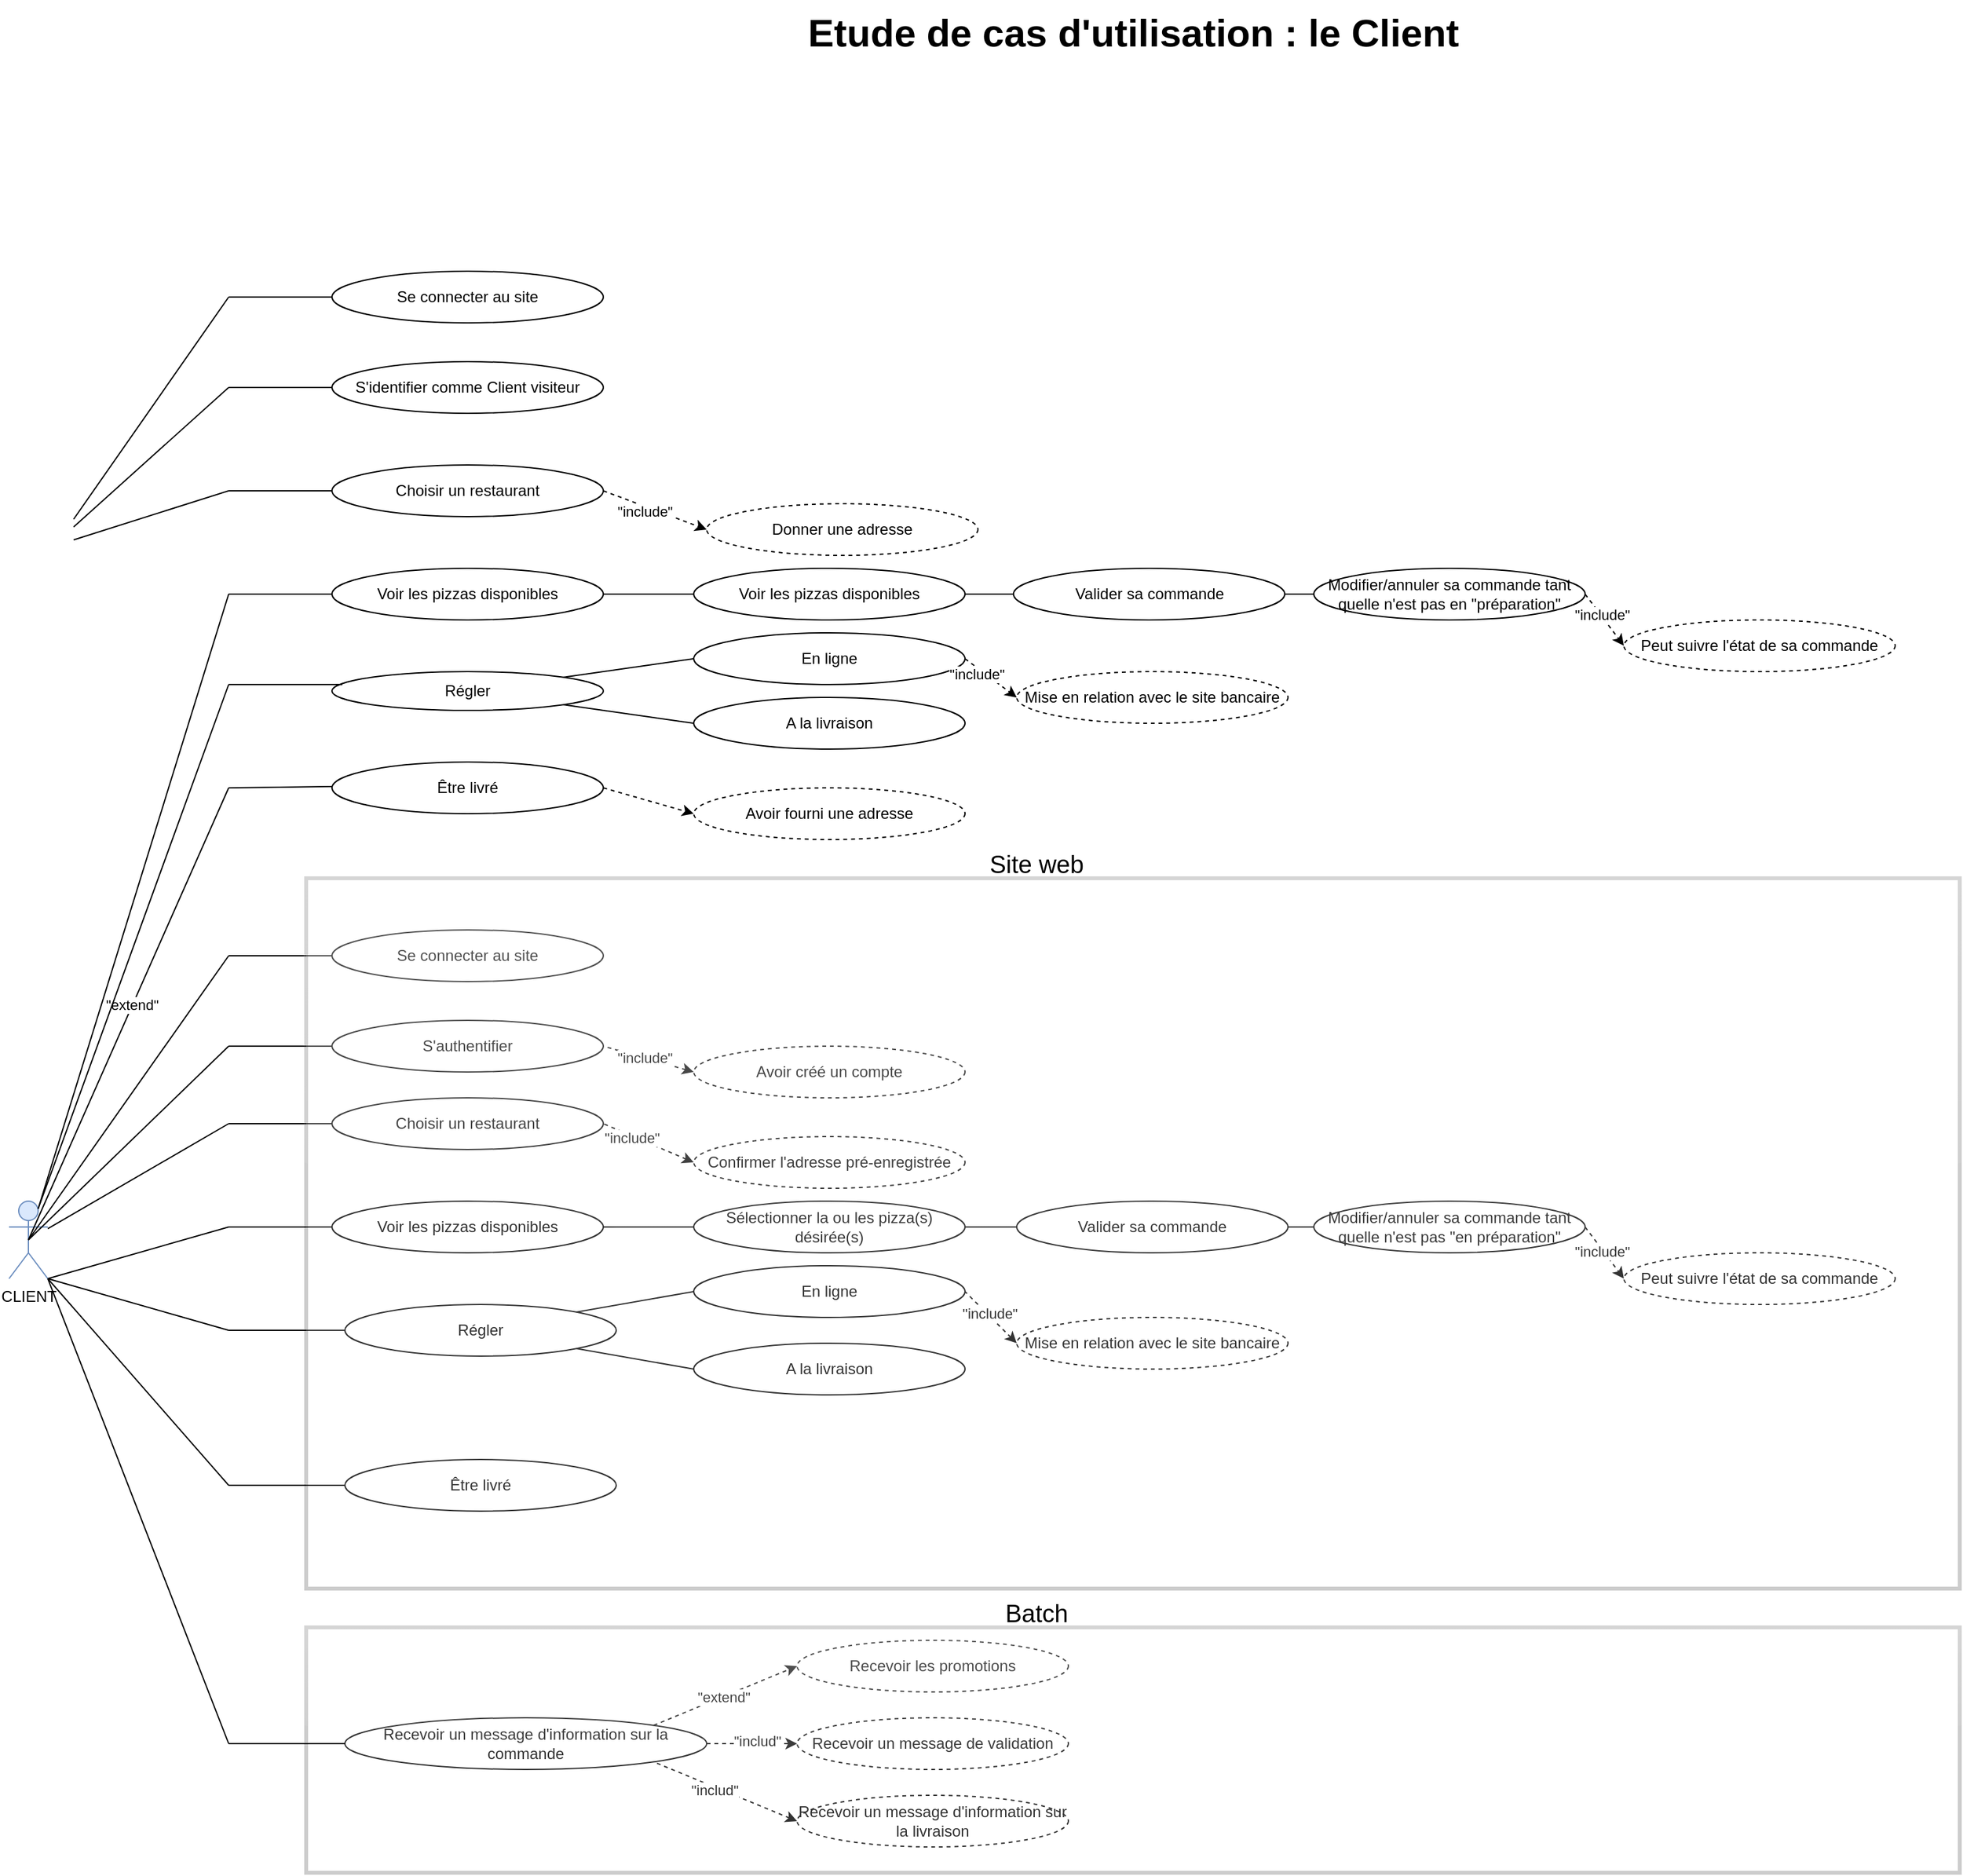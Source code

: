 <mxfile version="13.0.1" type="github">
  <diagram id="K9GapVBDPHIvFuJplNbO" name="Page-1">
    <mxGraphModel dx="946" dy="1691" grid="1" gridSize="10" guides="1" tooltips="1" connect="1" arrows="1" fold="1" page="1" pageScale="1" pageWidth="827" pageHeight="1169" math="0" shadow="0">
      <root>
        <mxCell id="0" />
        <mxCell id="1" parent="0" />
        <mxCell id="MGfbBTOL-nACpGUUXOaL-1" value="CLIENT" style="shape=umlActor;verticalLabelPosition=bottom;labelBackgroundColor=#ffffff;verticalAlign=top;html=1;outlineConnect=0;fillColor=#dae8fc;strokeColor=#6c8ebf;" parent="1" vertex="1">
          <mxGeometry x="30" y="280" width="30" height="60" as="geometry" />
        </mxCell>
        <mxCell id="MGfbBTOL-nACpGUUXOaL-4" value="" style="endArrow=none;html=1;endFill=0;exitX=0.5;exitY=0.5;exitDx=0;exitDy=0;exitPerimeter=0;" parent="1" edge="1" source="MGfbBTOL-nACpGUUXOaL-1">
          <mxGeometry width="50" height="50" relative="1" as="geometry">
            <mxPoint x="80" y="320" as="sourcePoint" />
            <mxPoint x="200" y="90" as="targetPoint" />
          </mxGeometry>
        </mxCell>
        <mxCell id="MGfbBTOL-nACpGUUXOaL-7" value="" style="endArrow=none;html=1;endFill=0;entryX=0;entryY=0.5;entryDx=0;entryDy=0;" parent="1" target="MGfbBTOL-nACpGUUXOaL-9" edge="1">
          <mxGeometry width="50" height="50" relative="1" as="geometry">
            <mxPoint x="200" y="90" as="sourcePoint" />
            <mxPoint x="280" y="80" as="targetPoint" />
          </mxGeometry>
        </mxCell>
        <mxCell id="MGfbBTOL-nACpGUUXOaL-9" value="Se connecter au site" style="ellipse;whiteSpace=wrap;html=1;" parent="1" vertex="1">
          <mxGeometry x="280" y="70" width="210" height="40" as="geometry" />
        </mxCell>
        <mxCell id="MGfbBTOL-nACpGUUXOaL-14" value="" style="endArrow=none;dashed=1;html=1;entryX=1;entryY=0.5;entryDx=0;entryDy=0;endFill=0;startArrow=classic;startFill=1;exitX=0;exitY=0.5;exitDx=0;exitDy=0;" parent="1" source="MGfbBTOL-nACpGUUXOaL-62" target="MGfbBTOL-nACpGUUXOaL-34" edge="1">
          <mxGeometry width="50" height="50" relative="1" as="geometry">
            <mxPoint x="530" y="210" as="sourcePoint" />
            <mxPoint x="490" y="155" as="targetPoint" />
          </mxGeometry>
        </mxCell>
        <mxCell id="MGfbBTOL-nACpGUUXOaL-16" value="&quot;include&quot;" style="edgeLabel;html=1;align=center;verticalAlign=middle;resizable=0;points=[];" parent="MGfbBTOL-nACpGUUXOaL-14" vertex="1" connectable="0">
          <mxGeometry x="0.514" relative="1" as="geometry">
            <mxPoint x="14.99" y="3.74" as="offset" />
          </mxGeometry>
        </mxCell>
        <mxCell id="MGfbBTOL-nACpGUUXOaL-34" value="S&#39;authentifier" style="ellipse;whiteSpace=wrap;html=1;" parent="1" vertex="1">
          <mxGeometry x="280" y="140" width="210" height="40" as="geometry" />
        </mxCell>
        <mxCell id="MGfbBTOL-nACpGUUXOaL-38" value="" style="endArrow=none;html=1;exitX=0.5;exitY=0.5;exitDx=0;exitDy=0;exitPerimeter=0;" parent="1" edge="1" source="MGfbBTOL-nACpGUUXOaL-1">
          <mxGeometry width="50" height="50" relative="1" as="geometry">
            <mxPoint x="80" y="330" as="sourcePoint" />
            <mxPoint x="200" y="160" as="targetPoint" />
          </mxGeometry>
        </mxCell>
        <mxCell id="MGfbBTOL-nACpGUUXOaL-60" value="" style="edgeStyle=orthogonalEdgeStyle;rounded=0;orthogonalLoop=1;jettySize=auto;html=1;endArrow=none;endFill=0;" parent="1" source="MGfbBTOL-nACpGUUXOaL-40" target="MGfbBTOL-nACpGUUXOaL-59" edge="1">
          <mxGeometry relative="1" as="geometry" />
        </mxCell>
        <mxCell id="MGfbBTOL-nACpGUUXOaL-40" value="Voir les pizzas disponibles" style="ellipse;whiteSpace=wrap;html=1;" parent="1" vertex="1">
          <mxGeometry x="280" y="280" width="210" height="40" as="geometry" />
        </mxCell>
        <mxCell id="MGfbBTOL-nACpGUUXOaL-59" value="Sélectionner la ou les pizza(s) désirée(s)" style="ellipse;whiteSpace=wrap;html=1;" parent="1" vertex="1">
          <mxGeometry x="560" y="280" width="210" height="40" as="geometry" />
        </mxCell>
        <mxCell id="MGfbBTOL-nACpGUUXOaL-58" value="" style="endArrow=none;html=1;exitX=0;exitY=0.5;exitDx=0;exitDy=0;" parent="1" source="MGfbBTOL-nACpGUUXOaL-40" edge="1">
          <mxGeometry width="50" height="50" relative="1" as="geometry">
            <mxPoint x="280" y="300" as="sourcePoint" />
            <mxPoint x="200" y="300" as="targetPoint" />
          </mxGeometry>
        </mxCell>
        <mxCell id="MGfbBTOL-nACpGUUXOaL-61" value="" style="endArrow=none;html=1;exitX=1;exitY=0.5;exitDx=0;exitDy=0;entryX=0;entryY=0.5;entryDx=0;entryDy=0;" parent="1" source="MGfbBTOL-nACpGUUXOaL-59" target="MGfbBTOL-nACpGUUXOaL-72" edge="1">
          <mxGeometry width="50" height="50" relative="1" as="geometry">
            <mxPoint x="740" y="260" as="sourcePoint" />
            <mxPoint x="780" y="260" as="targetPoint" />
          </mxGeometry>
        </mxCell>
        <mxCell id="MGfbBTOL-nACpGUUXOaL-62" value="Avoir créé un compte" style="ellipse;whiteSpace=wrap;html=1;dashed=1;" parent="1" vertex="1">
          <mxGeometry x="560" y="160" width="210" height="40" as="geometry" />
        </mxCell>
        <mxCell id="MGfbBTOL-nACpGUUXOaL-65" value="Modifier/annuler sa commande tant quelle n&#39;est pas &quot;en préparation&quot;" style="ellipse;whiteSpace=wrap;html=1;" parent="1" vertex="1">
          <mxGeometry x="1040" y="280" width="210" height="40" as="geometry" />
        </mxCell>
        <mxCell id="MGfbBTOL-nACpGUUXOaL-67" value="" style="endArrow=classic;dashed=1;html=1;exitX=1;exitY=0.5;exitDx=0;exitDy=0;entryX=0;entryY=0.5;entryDx=0;entryDy=0;startArrow=none;startFill=0;endFill=1;" parent="1" source="MGfbBTOL-nACpGUUXOaL-65" target="MGfbBTOL-nACpGUUXOaL-68" edge="1">
          <mxGeometry width="50" height="50" relative="1" as="geometry">
            <mxPoint x="1030" y="210" as="sourcePoint" />
            <mxPoint x="1020" y="290" as="targetPoint" />
          </mxGeometry>
        </mxCell>
        <mxCell id="MGfbBTOL-nACpGUUXOaL-69" value="&quot;include&quot;&lt;br&gt;" style="edgeLabel;html=1;align=center;verticalAlign=middle;resizable=0;points=[];" parent="MGfbBTOL-nACpGUUXOaL-67" vertex="1" connectable="0">
          <mxGeometry x="-0.1" y="-1" relative="1" as="geometry">
            <mxPoint as="offset" />
          </mxGeometry>
        </mxCell>
        <mxCell id="MGfbBTOL-nACpGUUXOaL-68" value="Peut suivre l&#39;état de sa commande" style="ellipse;whiteSpace=wrap;html=1;dashed=1;" parent="1" vertex="1">
          <mxGeometry x="1280" y="320" width="210" height="40" as="geometry" />
        </mxCell>
        <mxCell id="MGfbBTOL-nACpGUUXOaL-71" value="" style="endArrow=none;html=1;exitX=0;exitY=0.5;exitDx=0;exitDy=0;" parent="1" source="MGfbBTOL-nACpGUUXOaL-74" edge="1">
          <mxGeometry width="50" height="50" relative="1" as="geometry">
            <mxPoint x="280" y="320" as="sourcePoint" />
            <mxPoint x="200" y="380" as="targetPoint" />
          </mxGeometry>
        </mxCell>
        <mxCell id="MGfbBTOL-nACpGUUXOaL-72" value="Valider sa commande" style="ellipse;whiteSpace=wrap;html=1;" parent="1" vertex="1">
          <mxGeometry x="810" y="280" width="210" height="40" as="geometry" />
        </mxCell>
        <mxCell id="MGfbBTOL-nACpGUUXOaL-74" value="Régler" style="ellipse;whiteSpace=wrap;html=1;" parent="1" vertex="1">
          <mxGeometry x="290" y="360" width="210" height="40" as="geometry" />
        </mxCell>
        <mxCell id="MGfbBTOL-nACpGUUXOaL-76" value="" style="endArrow=none;html=1;entryX=1;entryY=0.5;entryDx=0;entryDy=0;exitX=0;exitY=0.5;exitDx=0;exitDy=0;" parent="1" source="MGfbBTOL-nACpGUUXOaL-65" target="MGfbBTOL-nACpGUUXOaL-72" edge="1">
          <mxGeometry width="50" height="50" relative="1" as="geometry">
            <mxPoint x="1130" y="290" as="sourcePoint" />
            <mxPoint x="1180" y="240" as="targetPoint" />
          </mxGeometry>
        </mxCell>
        <mxCell id="MGfbBTOL-nACpGUUXOaL-77" value="En ligne" style="ellipse;whiteSpace=wrap;html=1;" parent="1" vertex="1">
          <mxGeometry x="560" y="330" width="210" height="40" as="geometry" />
        </mxCell>
        <mxCell id="MGfbBTOL-nACpGUUXOaL-79" value="" style="endArrow=none;html=1;exitX=1;exitY=0;exitDx=0;exitDy=0;entryX=0;entryY=0.5;entryDx=0;entryDy=0;" parent="1" source="MGfbBTOL-nACpGUUXOaL-74" target="MGfbBTOL-nACpGUUXOaL-77" edge="1">
          <mxGeometry width="50" height="50" relative="1" as="geometry">
            <mxPoint x="460" y="290" as="sourcePoint" />
            <mxPoint x="510" y="240" as="targetPoint" />
          </mxGeometry>
        </mxCell>
        <mxCell id="MGfbBTOL-nACpGUUXOaL-80" value="" style="endArrow=none;html=1;exitX=1;exitY=1;exitDx=0;exitDy=0;entryX=0;entryY=0.5;entryDx=0;entryDy=0;" parent="1" source="MGfbBTOL-nACpGUUXOaL-74" target="MGfbBTOL-nACpGUUXOaL-81" edge="1">
          <mxGeometry width="50" height="50" relative="1" as="geometry">
            <mxPoint x="460" y="290" as="sourcePoint" />
            <mxPoint x="530" y="390" as="targetPoint" />
          </mxGeometry>
        </mxCell>
        <mxCell id="MGfbBTOL-nACpGUUXOaL-81" value="A la livraison" style="ellipse;whiteSpace=wrap;html=1;" parent="1" vertex="1">
          <mxGeometry x="560" y="390" width="210" height="40" as="geometry" />
        </mxCell>
        <mxCell id="MGfbBTOL-nACpGUUXOaL-85" value="" style="endArrow=none;dashed=1;html=1;entryX=1;entryY=0.5;entryDx=0;entryDy=0;exitX=0;exitY=0.5;exitDx=0;exitDy=0;endFill=0;startArrow=classic;startFill=1;" parent="1" source="MGfbBTOL-nACpGUUXOaL-87" target="MGfbBTOL-nACpGUUXOaL-77" edge="1">
          <mxGeometry width="50" height="50" relative="1" as="geometry">
            <mxPoint x="790" y="330" as="sourcePoint" />
            <mxPoint x="700" y="240" as="targetPoint" />
          </mxGeometry>
        </mxCell>
        <mxCell id="MGfbBTOL-nACpGUUXOaL-86" value="&quot;include&quot;" style="edgeLabel;html=1;align=center;verticalAlign=middle;resizable=0;points=[];" parent="MGfbBTOL-nACpGUUXOaL-85" vertex="1" connectable="0">
          <mxGeometry x="-0.338" y="-1" relative="1" as="geometry">
            <mxPoint x="-8.88" y="-9.33" as="offset" />
          </mxGeometry>
        </mxCell>
        <mxCell id="MGfbBTOL-nACpGUUXOaL-87" value="Mise en relation avec le site bancaire" style="ellipse;whiteSpace=wrap;html=1;dashed=1;" parent="1" vertex="1">
          <mxGeometry x="810" y="370" width="210" height="40" as="geometry" />
        </mxCell>
        <mxCell id="MGfbBTOL-nACpGUUXOaL-90" value="" style="endArrow=none;html=1;entryX=0;entryY=0.5;entryDx=0;entryDy=0;" parent="1" target="MGfbBTOL-nACpGUUXOaL-94" edge="1">
          <mxGeometry width="50" height="50" relative="1" as="geometry">
            <mxPoint x="200" y="500" as="sourcePoint" />
            <mxPoint x="280" y="310" as="targetPoint" />
          </mxGeometry>
        </mxCell>
        <mxCell id="MGfbBTOL-nACpGUUXOaL-94" value="Être livré" style="ellipse;whiteSpace=wrap;html=1;" parent="1" vertex="1">
          <mxGeometry x="290" y="480" width="210" height="40" as="geometry" />
        </mxCell>
        <mxCell id="MGfbBTOL-nACpGUUXOaL-97" value="" style="endArrow=none;html=1;entryX=0;entryY=0.5;entryDx=0;entryDy=0;" parent="1" target="MGfbBTOL-nACpGUUXOaL-34" edge="1">
          <mxGeometry width="50" height="50" relative="1" as="geometry">
            <mxPoint x="200" y="160" as="sourcePoint" />
            <mxPoint x="420" y="240" as="targetPoint" />
          </mxGeometry>
        </mxCell>
        <mxCell id="MGfbBTOL-nACpGUUXOaL-99" value="Choisir un restaurant" style="ellipse;whiteSpace=wrap;html=1;" parent="1" vertex="1">
          <mxGeometry x="280" y="200" width="210" height="40" as="geometry" />
        </mxCell>
        <mxCell id="MGfbBTOL-nACpGUUXOaL-110" value="Confirmer l&#39;adresse pré-enregistrée" style="ellipse;whiteSpace=wrap;html=1;dashed=1;" parent="1" vertex="1">
          <mxGeometry x="560" y="230" width="210" height="40" as="geometry" />
        </mxCell>
        <mxCell id="MGfbBTOL-nACpGUUXOaL-101" value="" style="endArrow=none;html=1;entryX=0;entryY=0.5;entryDx=0;entryDy=0;" parent="1" target="MGfbBTOL-nACpGUUXOaL-99" edge="1">
          <mxGeometry width="50" height="50" relative="1" as="geometry">
            <mxPoint x="200" y="220" as="sourcePoint" />
            <mxPoint x="420" y="240" as="targetPoint" />
          </mxGeometry>
        </mxCell>
        <mxCell id="MGfbBTOL-nACpGUUXOaL-102" value="" style="endArrow=none;html=1;" parent="1" edge="1" source="MGfbBTOL-nACpGUUXOaL-1">
          <mxGeometry width="50" height="50" relative="1" as="geometry">
            <mxPoint x="80" y="340" as="sourcePoint" />
            <mxPoint x="200" y="220" as="targetPoint" />
          </mxGeometry>
        </mxCell>
        <mxCell id="MGfbBTOL-nACpGUUXOaL-113" value="" style="endArrow=none;html=1;dashed=1;entryX=1;entryY=0.5;entryDx=0;entryDy=0;exitX=0;exitY=0.5;exitDx=0;exitDy=0;startArrow=classic;startFill=1;" parent="1" source="MGfbBTOL-nACpGUUXOaL-110" target="MGfbBTOL-nACpGUUXOaL-99" edge="1">
          <mxGeometry width="50" height="50" relative="1" as="geometry">
            <mxPoint x="500" y="340" as="sourcePoint" />
            <mxPoint x="550" y="290" as="targetPoint" />
          </mxGeometry>
        </mxCell>
        <mxCell id="MGfbBTOL-nACpGUUXOaL-114" value="&quot;include&quot;" style="edgeLabel;html=1;align=center;verticalAlign=middle;resizable=0;points=[];" parent="MGfbBTOL-nACpGUUXOaL-113" vertex="1" connectable="0">
          <mxGeometry x="0.379" y="2" relative="1" as="geometry">
            <mxPoint x="1" as="offset" />
          </mxGeometry>
        </mxCell>
        <mxCell id="MGfbBTOL-nACpGUUXOaL-123" value="" style="endArrow=none;html=1;exitX=1;exitY=1;exitDx=0;exitDy=0;exitPerimeter=0;" parent="1" edge="1" source="MGfbBTOL-nACpGUUXOaL-1">
          <mxGeometry width="50" height="50" relative="1" as="geometry">
            <mxPoint x="80" y="350" as="sourcePoint" />
            <mxPoint x="200" y="300" as="targetPoint" />
          </mxGeometry>
        </mxCell>
        <mxCell id="MGfbBTOL-nACpGUUXOaL-124" value="" style="endArrow=none;html=1;entryX=1;entryY=1;entryDx=0;entryDy=0;entryPerimeter=0;" parent="1" edge="1" target="MGfbBTOL-nACpGUUXOaL-1">
          <mxGeometry width="50" height="50" relative="1" as="geometry">
            <mxPoint x="200" y="380" as="sourcePoint" />
            <mxPoint x="80" y="360" as="targetPoint" />
          </mxGeometry>
        </mxCell>
        <mxCell id="MGfbBTOL-nACpGUUXOaL-125" value="" style="endArrow=none;html=1;entryX=1;entryY=1;entryDx=0;entryDy=0;entryPerimeter=0;" parent="1" edge="1" target="MGfbBTOL-nACpGUUXOaL-1">
          <mxGeometry width="50" height="50" relative="1" as="geometry">
            <mxPoint x="200" y="500" as="sourcePoint" />
            <mxPoint x="80" y="370" as="targetPoint" />
          </mxGeometry>
        </mxCell>
        <mxCell id="MGfbBTOL-nACpGUUXOaL-126" value="&lt;font size=&quot;1&quot;&gt;&lt;b style=&quot;font-size: 30px&quot;&gt;Etude de cas d&#39;utilisation : le Client&lt;/b&gt;&lt;/font&gt;" style="text;html=1;strokeColor=none;fillColor=#ffffff;align=center;verticalAlign=middle;whiteSpace=wrap;rounded=0;" parent="1" vertex="1">
          <mxGeometry x="622.5" y="-650" width="555" height="50" as="geometry" />
        </mxCell>
        <mxCell id="MGfbBTOL-nACpGUUXOaL-130" value="&lt;font style=&quot;font-size: 19px&quot;&gt;Site web&lt;/font&gt;" style="text;html=1;align=center;verticalAlign=middle;resizable=0;points=[];autosize=1;" parent="1" vertex="1">
          <mxGeometry x="780" y="10" width="90" height="20" as="geometry" />
        </mxCell>
        <mxCell id="MGfbBTOL-nACpGUUXOaL-135" value="Recevoir un message d&#39;information sur la commande" style="ellipse;whiteSpace=wrap;html=1;" parent="1" vertex="1">
          <mxGeometry x="290" y="680" width="280" height="40" as="geometry" />
        </mxCell>
        <mxCell id="MGfbBTOL-nACpGUUXOaL-137" value="" style="endArrow=none;html=1;exitX=1;exitY=1;exitDx=0;exitDy=0;exitPerimeter=0;" parent="1" edge="1" source="MGfbBTOL-nACpGUUXOaL-1">
          <mxGeometry width="50" height="50" relative="1" as="geometry">
            <mxPoint x="70" y="360" as="sourcePoint" />
            <mxPoint x="200" y="700" as="targetPoint" />
          </mxGeometry>
        </mxCell>
        <mxCell id="MGfbBTOL-nACpGUUXOaL-139" value="" style="endArrow=classic;dashed=1;html=1;exitX=1;exitY=0;exitDx=0;exitDy=0;entryX=0;entryY=0.5;entryDx=0;entryDy=0;endFill=1;" parent="1" source="MGfbBTOL-nACpGUUXOaL-135" target="MGfbBTOL-nACpGUUXOaL-140" edge="1">
          <mxGeometry width="50" height="50" relative="1" as="geometry">
            <mxPoint x="670" y="700" as="sourcePoint" />
            <mxPoint x="660" y="620" as="targetPoint" />
          </mxGeometry>
        </mxCell>
        <mxCell id="MGfbBTOL-nACpGUUXOaL-141" value="&quot;extend&quot;" style="edgeLabel;html=1;align=center;verticalAlign=middle;resizable=0;points=[];" parent="MGfbBTOL-nACpGUUXOaL-139" vertex="1" connectable="0">
          <mxGeometry x="-0.031" relative="1" as="geometry">
            <mxPoint as="offset" />
          </mxGeometry>
        </mxCell>
        <mxCell id="MGfbBTOL-nACpGUUXOaL-140" value="Recevoir les promotions" style="ellipse;whiteSpace=wrap;html=1;dashed=1;" parent="1" vertex="1">
          <mxGeometry x="640" y="620" width="210" height="40" as="geometry" />
        </mxCell>
        <mxCell id="MGfbBTOL-nACpGUUXOaL-143" value="Recevoir un message de validation&lt;br&gt;" style="ellipse;whiteSpace=wrap;html=1;dashed=1;" parent="1" vertex="1">
          <mxGeometry x="640" y="680" width="210" height="40" as="geometry" />
        </mxCell>
        <mxCell id="MGfbBTOL-nACpGUUXOaL-144" value="" style="endArrow=classic;dashed=1;html=1;entryX=0;entryY=0.5;entryDx=0;entryDy=0;exitX=1;exitY=0.5;exitDx=0;exitDy=0;startArrow=none;startFill=0;endFill=1;" parent="1" source="MGfbBTOL-nACpGUUXOaL-135" target="MGfbBTOL-nACpGUUXOaL-143" edge="1">
          <mxGeometry width="50" height="50" relative="1" as="geometry">
            <mxPoint x="480" y="630" as="sourcePoint" />
            <mxPoint x="530" y="580" as="targetPoint" />
          </mxGeometry>
        </mxCell>
        <mxCell id="MGfbBTOL-nACpGUUXOaL-145" value="&quot;includ&quot;" style="edgeLabel;html=1;align=center;verticalAlign=middle;resizable=0;points=[];" parent="MGfbBTOL-nACpGUUXOaL-144" vertex="1" connectable="0">
          <mxGeometry x="0.107" y="2" relative="1" as="geometry">
            <mxPoint as="offset" />
          </mxGeometry>
        </mxCell>
        <mxCell id="MGfbBTOL-nACpGUUXOaL-146" value="" style="endArrow=none;dashed=1;html=1;entryX=1;entryY=1;entryDx=0;entryDy=0;endFill=0;startArrow=classic;startFill=1;exitX=0;exitY=0.5;exitDx=0;exitDy=0;" parent="1" source="MGfbBTOL-nACpGUUXOaL-147" target="MGfbBTOL-nACpGUUXOaL-135" edge="1">
          <mxGeometry width="50" height="50" relative="1" as="geometry">
            <mxPoint x="630" y="720" as="sourcePoint" />
            <mxPoint x="710" y="520" as="targetPoint" />
          </mxGeometry>
        </mxCell>
        <mxCell id="MGfbBTOL-nACpGUUXOaL-148" value="&quot;includ&quot;" style="edgeLabel;html=1;align=center;verticalAlign=middle;resizable=0;points=[];" parent="MGfbBTOL-nACpGUUXOaL-146" vertex="1" connectable="0">
          <mxGeometry x="0.138" y="2" relative="1" as="geometry">
            <mxPoint as="offset" />
          </mxGeometry>
        </mxCell>
        <mxCell id="MGfbBTOL-nACpGUUXOaL-147" value="Recevoir un message d&#39;information sur la livraison" style="ellipse;whiteSpace=wrap;html=1;dashed=1;" parent="1" vertex="1">
          <mxGeometry x="640" y="740" width="210" height="40" as="geometry" />
        </mxCell>
        <mxCell id="MGfbBTOL-nACpGUUXOaL-149" value="" style="rounded=0;whiteSpace=wrap;html=1;fillColor=#ffffff;strokeWidth=3;strokeColor=#000000;opacity=20;glass=1;perimeterSpacing=0;" parent="1" vertex="1">
          <mxGeometry x="260" y="610" width="1280" height="190" as="geometry" />
        </mxCell>
        <mxCell id="MGfbBTOL-nACpGUUXOaL-150" value="&lt;font style=&quot;font-size: 19px&quot;&gt;Batch&lt;/font&gt;" style="text;html=1;align=center;verticalAlign=middle;resizable=0;points=[];autosize=1;" parent="1" vertex="1">
          <mxGeometry x="795" y="590" width="60" height="20" as="geometry" />
        </mxCell>
        <mxCell id="MGfbBTOL-nACpGUUXOaL-151" value="" style="endArrow=none;html=1;exitX=0;exitY=0.5;exitDx=0;exitDy=0;" parent="1" source="MGfbBTOL-nACpGUUXOaL-135" edge="1">
          <mxGeometry width="50" height="50" relative="1" as="geometry">
            <mxPoint x="580" y="600" as="sourcePoint" />
            <mxPoint x="200" y="700" as="targetPoint" />
          </mxGeometry>
        </mxCell>
        <mxCell id="MGfbBTOL-nACpGUUXOaL-127" value="" style="rounded=0;whiteSpace=wrap;html=1;fillColor=#ffffff;strokeWidth=3;strokeColor=#000000;opacity=20;glass=1;perimeterSpacing=0;" parent="1" vertex="1">
          <mxGeometry x="260" y="30" width="1280" height="550" as="geometry" />
        </mxCell>
        <mxCell id="OG27PFwJGwJHBfuaEuk7-4" value="" style="endArrow=none;html=1;exitX=0.5;exitY=0.5;exitDx=0;exitDy=0;exitPerimeter=0;" edge="1" parent="1" source="MGfbBTOL-nACpGUUXOaL-1">
          <mxGeometry width="50" height="50" relative="1" as="geometry">
            <mxPoint x="80" y="310" as="sourcePoint" />
            <mxPoint x="200" y="-40" as="targetPoint" />
          </mxGeometry>
        </mxCell>
        <mxCell id="OG27PFwJGwJHBfuaEuk7-7" value="&quot;extend&quot;" style="edgeLabel;html=1;align=center;verticalAlign=middle;resizable=0;points=[];rotation=0;" vertex="1" connectable="0" parent="OG27PFwJGwJHBfuaEuk7-4">
          <mxGeometry x="0.039" y="1" relative="1" as="geometry">
            <mxPoint as="offset" />
          </mxGeometry>
        </mxCell>
        <mxCell id="OG27PFwJGwJHBfuaEuk7-5" value="" style="endArrow=none;html=1;" edge="1" parent="1">
          <mxGeometry width="50" height="50" relative="1" as="geometry">
            <mxPoint x="200" y="-40" as="sourcePoint" />
            <mxPoint x="280" y="-41" as="targetPoint" />
          </mxGeometry>
        </mxCell>
        <mxCell id="OG27PFwJGwJHBfuaEuk7-6" value="Se connecter au site" style="ellipse;whiteSpace=wrap;html=1;" vertex="1" parent="1">
          <mxGeometry x="280" y="-440" width="210" height="40" as="geometry" />
        </mxCell>
        <mxCell id="OG27PFwJGwJHBfuaEuk7-8" value="S&#39;identifier comme Client visiteur" style="ellipse;whiteSpace=wrap;html=1;" vertex="1" parent="1">
          <mxGeometry x="280" y="-370" width="210" height="40" as="geometry" />
        </mxCell>
        <mxCell id="OG27PFwJGwJHBfuaEuk7-9" value="Choisir un restaurant" style="ellipse;whiteSpace=wrap;html=1;" vertex="1" parent="1">
          <mxGeometry x="280" y="-290" width="210" height="40" as="geometry" />
        </mxCell>
        <mxCell id="OG27PFwJGwJHBfuaEuk7-10" value="Donner une adresse" style="ellipse;whiteSpace=wrap;html=1;dashed=1;" vertex="1" parent="1">
          <mxGeometry x="570" y="-260" width="210" height="40" as="geometry" />
        </mxCell>
        <mxCell id="OG27PFwJGwJHBfuaEuk7-11" value="" style="endArrow=classic;html=1;entryX=0;entryY=0.5;entryDx=0;entryDy=0;exitX=1;exitY=0.5;exitDx=0;exitDy=0;dashed=1;" edge="1" parent="1" source="OG27PFwJGwJHBfuaEuk7-9" target="OG27PFwJGwJHBfuaEuk7-10">
          <mxGeometry width="50" height="50" relative="1" as="geometry">
            <mxPoint x="460" y="-30" as="sourcePoint" />
            <mxPoint x="510" y="-80" as="targetPoint" />
          </mxGeometry>
        </mxCell>
        <mxCell id="OG27PFwJGwJHBfuaEuk7-15" value="&quot;include&quot;" style="edgeLabel;html=1;align=center;verticalAlign=middle;resizable=0;points=[];" vertex="1" connectable="0" parent="OG27PFwJGwJHBfuaEuk7-11">
          <mxGeometry x="-0.169" y="-3" relative="1" as="geometry">
            <mxPoint as="offset" />
          </mxGeometry>
        </mxCell>
        <mxCell id="OG27PFwJGwJHBfuaEuk7-14" value="" style="edgeStyle=orthogonalEdgeStyle;rounded=0;orthogonalLoop=1;jettySize=auto;html=1;endArrow=none;endFill=0;" edge="1" parent="1" source="OG27PFwJGwJHBfuaEuk7-12" target="OG27PFwJGwJHBfuaEuk7-13">
          <mxGeometry relative="1" as="geometry" />
        </mxCell>
        <mxCell id="OG27PFwJGwJHBfuaEuk7-12" value="Voir les pizzas disponibles" style="ellipse;whiteSpace=wrap;html=1;" vertex="1" parent="1">
          <mxGeometry x="280" y="-210" width="210" height="40" as="geometry" />
        </mxCell>
        <mxCell id="OG27PFwJGwJHBfuaEuk7-13" value="Voir les pizzas disponibles" style="ellipse;whiteSpace=wrap;html=1;" vertex="1" parent="1">
          <mxGeometry x="560" y="-210" width="210" height="40" as="geometry" />
        </mxCell>
        <mxCell id="OG27PFwJGwJHBfuaEuk7-21" value="" style="edgeStyle=orthogonalEdgeStyle;rounded=0;orthogonalLoop=1;jettySize=auto;html=1;endArrow=none;endFill=0;" edge="1" parent="1" source="OG27PFwJGwJHBfuaEuk7-16" target="OG27PFwJGwJHBfuaEuk7-20">
          <mxGeometry relative="1" as="geometry" />
        </mxCell>
        <mxCell id="OG27PFwJGwJHBfuaEuk7-16" value="Valider sa commande" style="ellipse;whiteSpace=wrap;html=1;" vertex="1" parent="1">
          <mxGeometry x="807.5" y="-210" width="210" height="40" as="geometry" />
        </mxCell>
        <mxCell id="OG27PFwJGwJHBfuaEuk7-20" value="Modifier/annuler sa commande tant quelle n&#39;est pas en &quot;préparation&quot;" style="ellipse;whiteSpace=wrap;html=1;" vertex="1" parent="1">
          <mxGeometry x="1040" y="-210" width="210" height="40" as="geometry" />
        </mxCell>
        <mxCell id="OG27PFwJGwJHBfuaEuk7-19" value="" style="endArrow=none;html=1;entryX=0;entryY=0.5;entryDx=0;entryDy=0;exitX=1;exitY=0.5;exitDx=0;exitDy=0;" edge="1" parent="1" source="OG27PFwJGwJHBfuaEuk7-13" target="OG27PFwJGwJHBfuaEuk7-16">
          <mxGeometry width="50" height="50" relative="1" as="geometry">
            <mxPoint x="690" y="90" as="sourcePoint" />
            <mxPoint x="740" y="40" as="targetPoint" />
          </mxGeometry>
        </mxCell>
        <mxCell id="OG27PFwJGwJHBfuaEuk7-22" value="Peut suivre l&#39;état de sa commande" style="ellipse;whiteSpace=wrap;html=1;dashed=1;" vertex="1" parent="1">
          <mxGeometry x="1280" y="-170" width="210" height="40" as="geometry" />
        </mxCell>
        <mxCell id="OG27PFwJGwJHBfuaEuk7-23" value="" style="endArrow=classic;html=1;entryX=0;entryY=0.5;entryDx=0;entryDy=0;exitX=1;exitY=0.5;exitDx=0;exitDy=0;dashed=1;" edge="1" parent="1" source="OG27PFwJGwJHBfuaEuk7-20" target="OG27PFwJGwJHBfuaEuk7-22">
          <mxGeometry width="50" height="50" relative="1" as="geometry">
            <mxPoint x="1140" y="130" as="sourcePoint" />
            <mxPoint x="1190" y="80" as="targetPoint" />
          </mxGeometry>
        </mxCell>
        <mxCell id="OG27PFwJGwJHBfuaEuk7-35" value="&quot;include&quot;" style="edgeLabel;html=1;align=center;verticalAlign=middle;resizable=0;points=[];" vertex="1" connectable="0" parent="OG27PFwJGwJHBfuaEuk7-23">
          <mxGeometry x="-0.176" y="1" relative="1" as="geometry">
            <mxPoint as="offset" />
          </mxGeometry>
        </mxCell>
        <mxCell id="OG27PFwJGwJHBfuaEuk7-24" value="Régler" style="ellipse;whiteSpace=wrap;html=1;" vertex="1" parent="1">
          <mxGeometry x="280" y="-130" width="210" height="30" as="geometry" />
        </mxCell>
        <mxCell id="OG27PFwJGwJHBfuaEuk7-25" value="En ligne" style="ellipse;whiteSpace=wrap;html=1;" vertex="1" parent="1">
          <mxGeometry x="560" y="-160" width="210" height="40" as="geometry" />
        </mxCell>
        <mxCell id="OG27PFwJGwJHBfuaEuk7-27" value="A la livraison" style="ellipse;whiteSpace=wrap;html=1;" vertex="1" parent="1">
          <mxGeometry x="560" y="-110" width="210" height="40" as="geometry" />
        </mxCell>
        <mxCell id="OG27PFwJGwJHBfuaEuk7-28" value="" style="endArrow=none;html=1;entryX=0;entryY=0.5;entryDx=0;entryDy=0;exitX=1;exitY=0;exitDx=0;exitDy=0;" edge="1" parent="1" source="OG27PFwJGwJHBfuaEuk7-24" target="OG27PFwJGwJHBfuaEuk7-25">
          <mxGeometry width="50" height="50" relative="1" as="geometry">
            <mxPoint x="590" y="-150" as="sourcePoint" />
            <mxPoint x="640" y="-200" as="targetPoint" />
          </mxGeometry>
        </mxCell>
        <mxCell id="OG27PFwJGwJHBfuaEuk7-30" value="" style="endArrow=none;html=1;exitX=1;exitY=1;exitDx=0;exitDy=0;entryX=0;entryY=0.5;entryDx=0;entryDy=0;" edge="1" parent="1" source="OG27PFwJGwJHBfuaEuk7-24" target="OG27PFwJGwJHBfuaEuk7-27">
          <mxGeometry width="50" height="50" relative="1" as="geometry">
            <mxPoint x="590" y="-170" as="sourcePoint" />
            <mxPoint x="640" y="-220" as="targetPoint" />
          </mxGeometry>
        </mxCell>
        <mxCell id="OG27PFwJGwJHBfuaEuk7-31" value="Mise en relation avec le site bancaire" style="ellipse;whiteSpace=wrap;html=1;dashed=1;" vertex="1" parent="1">
          <mxGeometry x="810" y="-130" width="210" height="40" as="geometry" />
        </mxCell>
        <mxCell id="OG27PFwJGwJHBfuaEuk7-33" value="" style="endArrow=classic;html=1;entryX=0;entryY=0.5;entryDx=0;entryDy=0;exitX=1;exitY=0.5;exitDx=0;exitDy=0;dashed=1;" edge="1" parent="1" source="OG27PFwJGwJHBfuaEuk7-25" target="OG27PFwJGwJHBfuaEuk7-31">
          <mxGeometry width="50" height="50" relative="1" as="geometry">
            <mxPoint x="890" y="-20" as="sourcePoint" />
            <mxPoint x="940" y="-70" as="targetPoint" />
          </mxGeometry>
        </mxCell>
        <mxCell id="OG27PFwJGwJHBfuaEuk7-34" value="&quot;include&quot;" style="edgeLabel;html=1;align=center;verticalAlign=middle;resizable=0;points=[];" vertex="1" connectable="0" parent="OG27PFwJGwJHBfuaEuk7-33">
          <mxGeometry x="-0.428" y="-4" relative="1" as="geometry">
            <mxPoint as="offset" />
          </mxGeometry>
        </mxCell>
        <mxCell id="OG27PFwJGwJHBfuaEuk7-36" value="Être livré" style="ellipse;whiteSpace=wrap;html=1;" vertex="1" parent="1">
          <mxGeometry x="280" y="-60" width="210" height="40" as="geometry" />
        </mxCell>
        <mxCell id="OG27PFwJGwJHBfuaEuk7-38" value="Avoir fourni une adresse" style="ellipse;whiteSpace=wrap;html=1;dashed=1;" vertex="1" parent="1">
          <mxGeometry x="560" y="-40" width="210" height="40" as="geometry" />
        </mxCell>
        <mxCell id="OG27PFwJGwJHBfuaEuk7-39" value="" style="endArrow=classic;dashed=1;html=1;exitX=1;exitY=0.5;exitDx=0;exitDy=0;entryX=0;entryY=0.5;entryDx=0;entryDy=0;endFill=1;" edge="1" parent="1" source="OG27PFwJGwJHBfuaEuk7-36" target="OG27PFwJGwJHBfuaEuk7-38">
          <mxGeometry width="50" height="50" relative="1" as="geometry">
            <mxPoint x="690" y="-210" as="sourcePoint" />
            <mxPoint x="550" y="-20" as="targetPoint" />
          </mxGeometry>
        </mxCell>
        <mxCell id="OG27PFwJGwJHBfuaEuk7-40" value="" style="endArrow=none;html=1;entryX=0;entryY=0.5;entryDx=0;entryDy=0;" edge="1" parent="1" target="OG27PFwJGwJHBfuaEuk7-6">
          <mxGeometry width="50" height="50" relative="1" as="geometry">
            <mxPoint x="200" y="-420" as="sourcePoint" />
            <mxPoint x="460" y="-290" as="targetPoint" />
          </mxGeometry>
        </mxCell>
        <mxCell id="OG27PFwJGwJHBfuaEuk7-41" value="" style="endArrow=none;html=1;entryX=0;entryY=0.5;entryDx=0;entryDy=0;" edge="1" parent="1" target="OG27PFwJGwJHBfuaEuk7-8">
          <mxGeometry width="50" height="50" relative="1" as="geometry">
            <mxPoint x="200" y="-350" as="sourcePoint" />
            <mxPoint x="460" y="-290" as="targetPoint" />
          </mxGeometry>
        </mxCell>
        <mxCell id="OG27PFwJGwJHBfuaEuk7-42" value="" style="endArrow=none;html=1;entryX=0;entryY=0.5;entryDx=0;entryDy=0;" edge="1" parent="1" target="OG27PFwJGwJHBfuaEuk7-9">
          <mxGeometry width="50" height="50" relative="1" as="geometry">
            <mxPoint x="200" y="-270" as="sourcePoint" />
            <mxPoint x="460" y="-250" as="targetPoint" />
          </mxGeometry>
        </mxCell>
        <mxCell id="OG27PFwJGwJHBfuaEuk7-43" value="" style="endArrow=none;html=1;entryX=0;entryY=0.5;entryDx=0;entryDy=0;" edge="1" parent="1" target="OG27PFwJGwJHBfuaEuk7-12">
          <mxGeometry width="50" height="50" relative="1" as="geometry">
            <mxPoint x="200" y="-190" as="sourcePoint" />
            <mxPoint x="460" y="-250" as="targetPoint" />
          </mxGeometry>
        </mxCell>
        <mxCell id="OG27PFwJGwJHBfuaEuk7-45" value="" style="endArrow=none;html=1;exitX=0.75;exitY=0.1;exitDx=0;exitDy=0;exitPerimeter=0;" edge="1" parent="1" source="MGfbBTOL-nACpGUUXOaL-1">
          <mxGeometry width="50" height="50" relative="1" as="geometry">
            <mxPoint x="80" y="300" as="sourcePoint" />
            <mxPoint x="200" y="-120" as="targetPoint" />
          </mxGeometry>
        </mxCell>
        <mxCell id="OG27PFwJGwJHBfuaEuk7-46" value="" style="endArrow=none;html=1;exitX=0.75;exitY=0.1;exitDx=0;exitDy=0;exitPerimeter=0;" edge="1" parent="1" source="MGfbBTOL-nACpGUUXOaL-1">
          <mxGeometry width="50" height="50" relative="1" as="geometry">
            <mxPoint x="70" y="290" as="sourcePoint" />
            <mxPoint x="200" y="-190" as="targetPoint" />
          </mxGeometry>
        </mxCell>
        <mxCell id="OG27PFwJGwJHBfuaEuk7-48" value="" style="endArrow=none;html=1;exitX=0.038;exitY=0.333;exitDx=0;exitDy=0;exitPerimeter=0;" edge="1" parent="1" source="OG27PFwJGwJHBfuaEuk7-24">
          <mxGeometry width="50" height="50" relative="1" as="geometry">
            <mxPoint x="410" y="60" as="sourcePoint" />
            <mxPoint x="200" y="-120" as="targetPoint" />
          </mxGeometry>
        </mxCell>
        <mxCell id="OG27PFwJGwJHBfuaEuk7-50" value="" style="endArrow=none;html=1;endFill=0;" edge="1" parent="1">
          <mxGeometry width="50" height="50" relative="1" as="geometry">
            <mxPoint x="80" y="-232" as="sourcePoint" />
            <mxPoint x="200" y="-270" as="targetPoint" />
          </mxGeometry>
        </mxCell>
        <mxCell id="OG27PFwJGwJHBfuaEuk7-51" value="" style="endArrow=none;html=1;" edge="1" parent="1">
          <mxGeometry width="50" height="50" relative="1" as="geometry">
            <mxPoint x="80" y="-242" as="sourcePoint" />
            <mxPoint x="200" y="-350" as="targetPoint" />
          </mxGeometry>
        </mxCell>
        <mxCell id="OG27PFwJGwJHBfuaEuk7-52" value="" style="endArrow=none;html=1;" edge="1" parent="1">
          <mxGeometry width="50" height="50" relative="1" as="geometry">
            <mxPoint x="80" y="-248" as="sourcePoint" />
            <mxPoint x="200" y="-420" as="targetPoint" />
          </mxGeometry>
        </mxCell>
      </root>
    </mxGraphModel>
  </diagram>
</mxfile>
